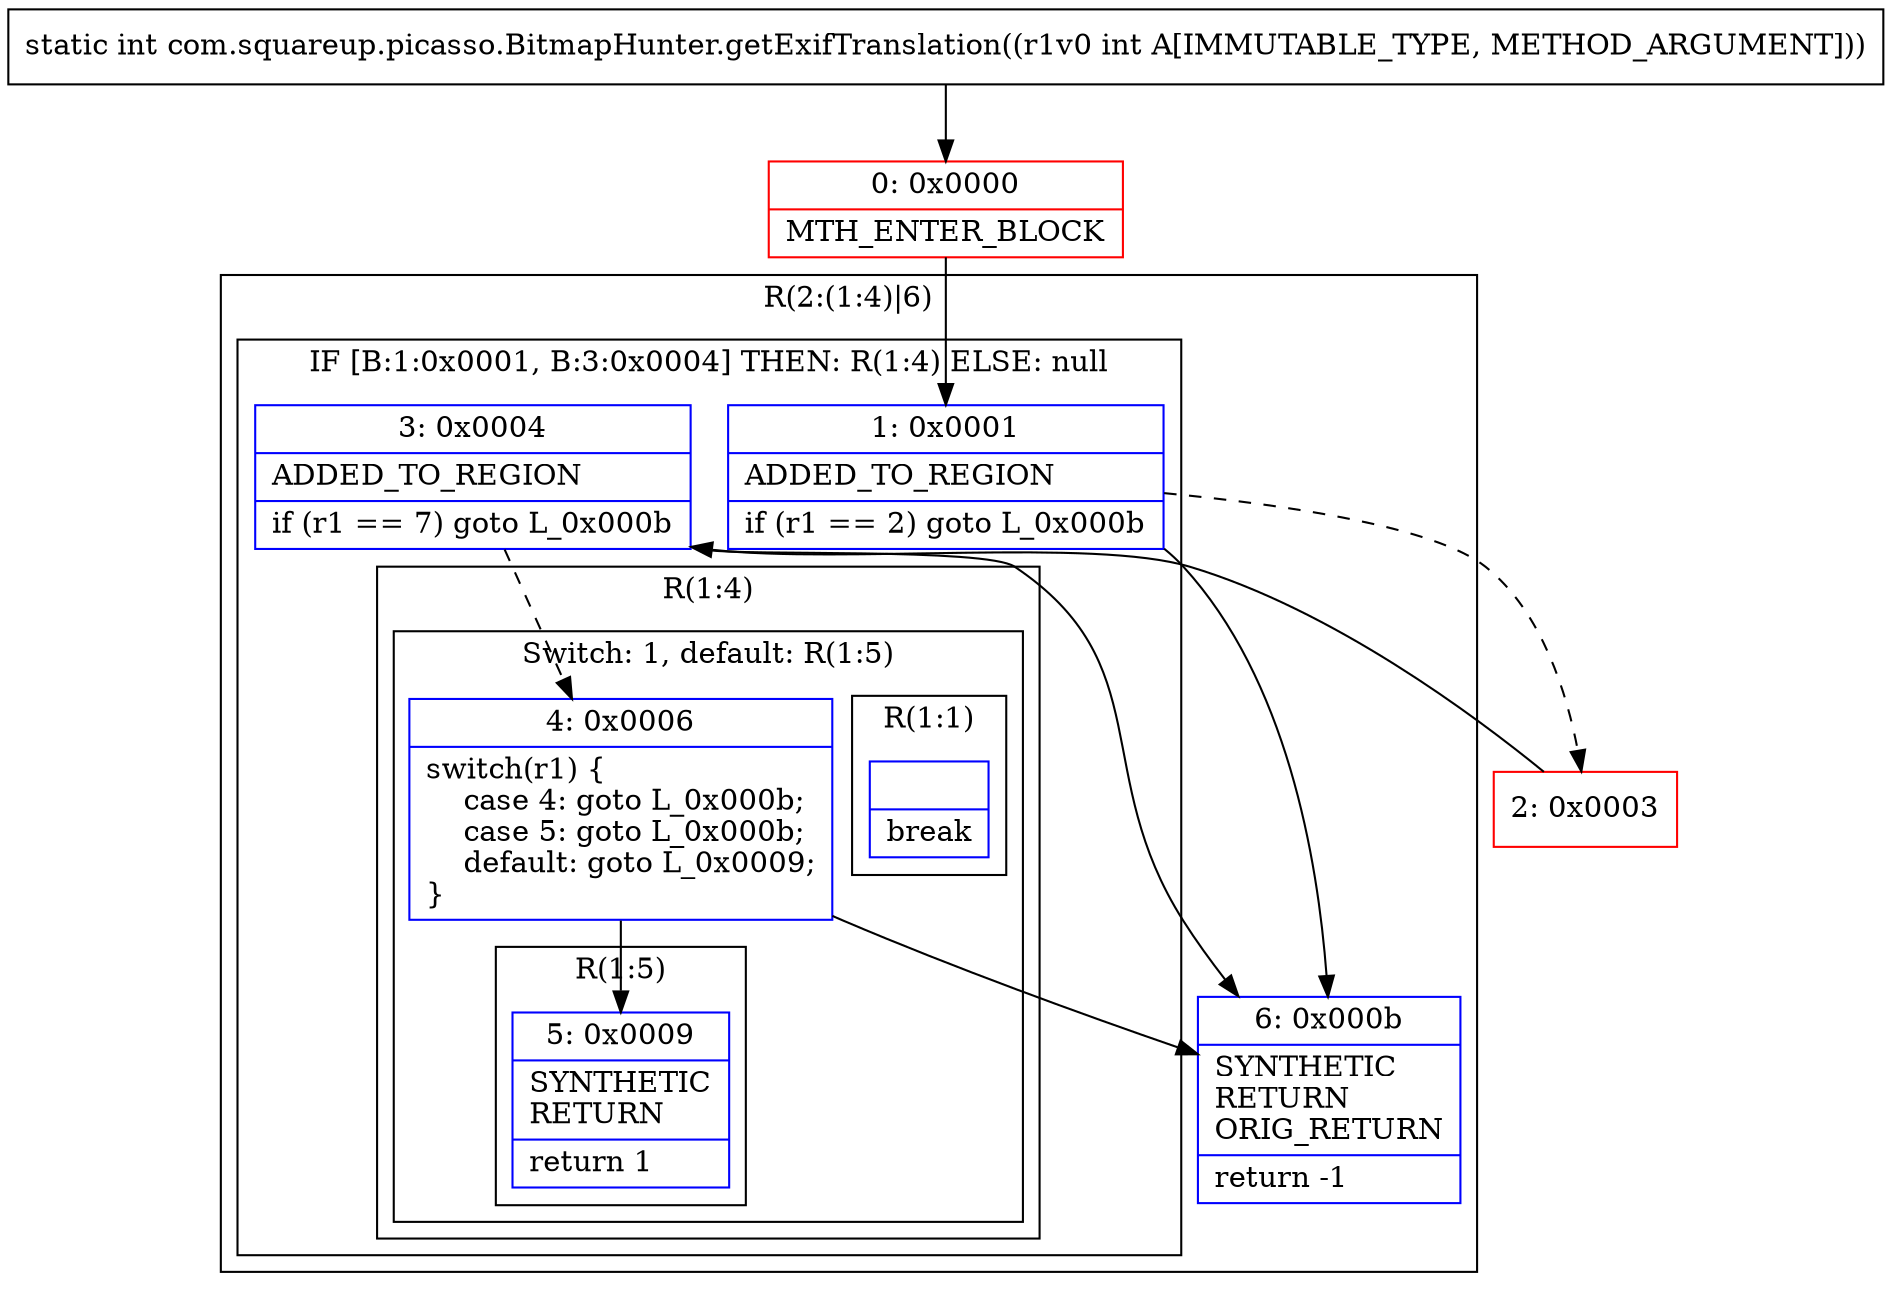 digraph "CFG forcom.squareup.picasso.BitmapHunter.getExifTranslation(I)I" {
subgraph cluster_Region_2068828285 {
label = "R(2:(1:4)|6)";
node [shape=record,color=blue];
subgraph cluster_IfRegion_476465060 {
label = "IF [B:1:0x0001, B:3:0x0004] THEN: R(1:4) ELSE: null";
node [shape=record,color=blue];
Node_1 [shape=record,label="{1\:\ 0x0001|ADDED_TO_REGION\l|if (r1 == 2) goto L_0x000b\l}"];
Node_3 [shape=record,label="{3\:\ 0x0004|ADDED_TO_REGION\l|if (r1 == 7) goto L_0x000b\l}"];
subgraph cluster_Region_1438033300 {
label = "R(1:4)";
node [shape=record,color=blue];
subgraph cluster_SwitchRegion_1241603704 {
label = "Switch: 1, default: R(1:5)";
node [shape=record,color=blue];
Node_4 [shape=record,label="{4\:\ 0x0006|switch(r1) \{\l    case 4: goto L_0x000b;\l    case 5: goto L_0x000b;\l    default: goto L_0x0009;\l\}\l}"];
subgraph cluster_Region_1338549117 {
label = "R(1:1)";
node [shape=record,color=blue];
Node_InsnContainer_1639814727 [shape=record,label="{|break\l}"];
}
subgraph cluster_Region_21431777 {
label = "R(1:5)";
node [shape=record,color=blue];
Node_5 [shape=record,label="{5\:\ 0x0009|SYNTHETIC\lRETURN\l|return 1\l}"];
}
}
}
}
Node_6 [shape=record,label="{6\:\ 0x000b|SYNTHETIC\lRETURN\lORIG_RETURN\l|return \-1\l}"];
}
Node_0 [shape=record,color=red,label="{0\:\ 0x0000|MTH_ENTER_BLOCK\l}"];
Node_2 [shape=record,color=red,label="{2\:\ 0x0003}"];
MethodNode[shape=record,label="{static int com.squareup.picasso.BitmapHunter.getExifTranslation((r1v0 int A[IMMUTABLE_TYPE, METHOD_ARGUMENT])) }"];
MethodNode -> Node_0;
Node_1 -> Node_2[style=dashed];
Node_1 -> Node_6;
Node_3 -> Node_4[style=dashed];
Node_3 -> Node_6;
Node_4 -> Node_5;
Node_4 -> Node_6;
Node_0 -> Node_1;
Node_2 -> Node_3;
}

